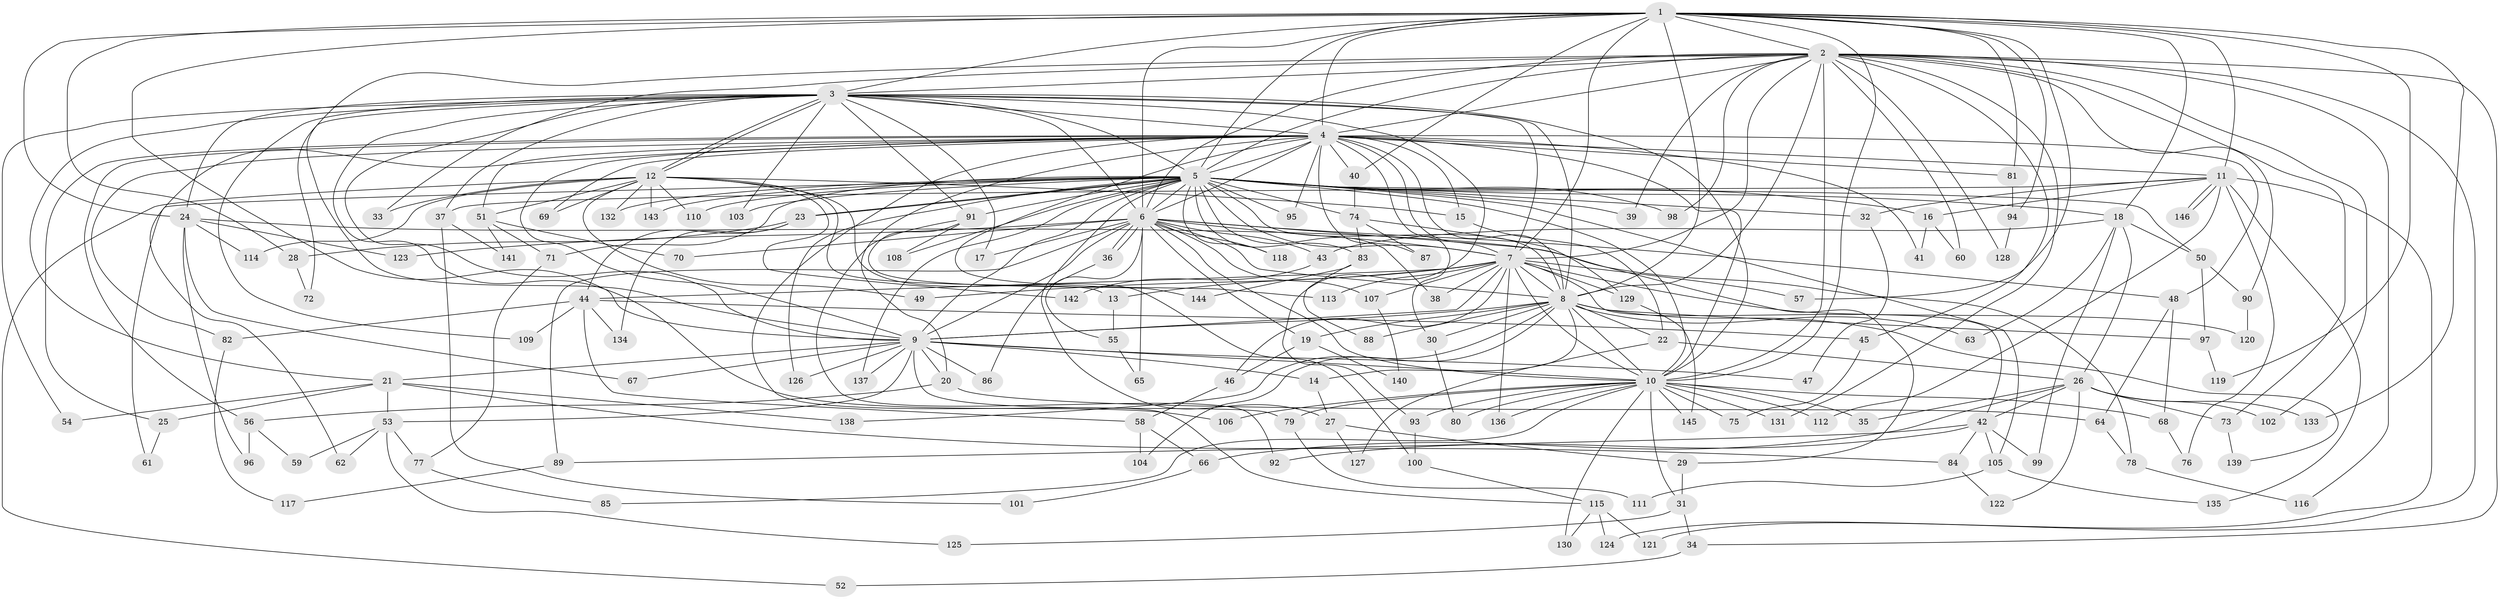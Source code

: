 // coarse degree distribution, {21: 0.0136986301369863, 12: 0.0136986301369863, 31: 0.0136986301369863, 20: 0.0136986301369863, 18: 0.0136986301369863, 19: 0.0136986301369863, 16: 0.0136986301369863, 11: 0.0410958904109589, 4: 0.0958904109589041, 14: 0.0136986301369863, 3: 0.1506849315068493, 6: 0.0273972602739726, 7: 0.0547945205479452, 8: 0.0410958904109589, 9: 0.0136986301369863, 2: 0.3835616438356164, 5: 0.0684931506849315, 1: 0.0136986301369863}
// Generated by graph-tools (version 1.1) at 2025/49/03/04/25 22:49:57]
// undirected, 146 vertices, 317 edges
graph export_dot {
  node [color=gray90,style=filled];
  1;
  2;
  3;
  4;
  5;
  6;
  7;
  8;
  9;
  10;
  11;
  12;
  13;
  14;
  15;
  16;
  17;
  18;
  19;
  20;
  21;
  22;
  23;
  24;
  25;
  26;
  27;
  28;
  29;
  30;
  31;
  32;
  33;
  34;
  35;
  36;
  37;
  38;
  39;
  40;
  41;
  42;
  43;
  44;
  45;
  46;
  47;
  48;
  49;
  50;
  51;
  52;
  53;
  54;
  55;
  56;
  57;
  58;
  59;
  60;
  61;
  62;
  63;
  64;
  65;
  66;
  67;
  68;
  69;
  70;
  71;
  72;
  73;
  74;
  75;
  76;
  77;
  78;
  79;
  80;
  81;
  82;
  83;
  84;
  85;
  86;
  87;
  88;
  89;
  90;
  91;
  92;
  93;
  94;
  95;
  96;
  97;
  98;
  99;
  100;
  101;
  102;
  103;
  104;
  105;
  106;
  107;
  108;
  109;
  110;
  111;
  112;
  113;
  114;
  115;
  116;
  117;
  118;
  119;
  120;
  121;
  122;
  123;
  124;
  125;
  126;
  127;
  128;
  129;
  130;
  131;
  132;
  133;
  134;
  135;
  136;
  137;
  138;
  139;
  140;
  141;
  142;
  143;
  144;
  145;
  146;
  1 -- 2;
  1 -- 3;
  1 -- 4;
  1 -- 5;
  1 -- 6;
  1 -- 7;
  1 -- 8;
  1 -- 9;
  1 -- 10;
  1 -- 11;
  1 -- 18;
  1 -- 24;
  1 -- 28;
  1 -- 40;
  1 -- 57;
  1 -- 81;
  1 -- 94;
  1 -- 119;
  1 -- 133;
  2 -- 3;
  2 -- 4;
  2 -- 5;
  2 -- 6;
  2 -- 7;
  2 -- 8;
  2 -- 9;
  2 -- 10;
  2 -- 33;
  2 -- 34;
  2 -- 39;
  2 -- 45;
  2 -- 60;
  2 -- 73;
  2 -- 90;
  2 -- 98;
  2 -- 102;
  2 -- 116;
  2 -- 121;
  2 -- 128;
  2 -- 131;
  3 -- 4;
  3 -- 5;
  3 -- 6;
  3 -- 7;
  3 -- 8;
  3 -- 9;
  3 -- 10;
  3 -- 12;
  3 -- 12;
  3 -- 17;
  3 -- 21;
  3 -- 24;
  3 -- 37;
  3 -- 54;
  3 -- 72;
  3 -- 91;
  3 -- 93;
  3 -- 103;
  3 -- 106;
  3 -- 109;
  4 -- 5;
  4 -- 6;
  4 -- 7;
  4 -- 8;
  4 -- 9;
  4 -- 10;
  4 -- 11;
  4 -- 15;
  4 -- 20;
  4 -- 25;
  4 -- 30;
  4 -- 40;
  4 -- 41;
  4 -- 48;
  4 -- 51;
  4 -- 56;
  4 -- 62;
  4 -- 69;
  4 -- 81;
  4 -- 82;
  4 -- 87;
  4 -- 95;
  4 -- 113;
  4 -- 115;
  5 -- 6;
  5 -- 7;
  5 -- 8;
  5 -- 9;
  5 -- 10;
  5 -- 16;
  5 -- 18;
  5 -- 23;
  5 -- 23;
  5 -- 27;
  5 -- 32;
  5 -- 38;
  5 -- 39;
  5 -- 50;
  5 -- 61;
  5 -- 71;
  5 -- 74;
  5 -- 83;
  5 -- 91;
  5 -- 95;
  5 -- 98;
  5 -- 103;
  5 -- 105;
  5 -- 108;
  5 -- 110;
  5 -- 118;
  5 -- 126;
  5 -- 132;
  5 -- 137;
  5 -- 143;
  6 -- 7;
  6 -- 8;
  6 -- 9;
  6 -- 10;
  6 -- 17;
  6 -- 19;
  6 -- 29;
  6 -- 36;
  6 -- 36;
  6 -- 43;
  6 -- 48;
  6 -- 55;
  6 -- 65;
  6 -- 70;
  6 -- 89;
  6 -- 107;
  6 -- 118;
  6 -- 123;
  7 -- 8;
  7 -- 9;
  7 -- 10;
  7 -- 13;
  7 -- 38;
  7 -- 42;
  7 -- 44;
  7 -- 46;
  7 -- 49;
  7 -- 57;
  7 -- 107;
  7 -- 113;
  7 -- 120;
  7 -- 129;
  7 -- 136;
  8 -- 9;
  8 -- 10;
  8 -- 14;
  8 -- 19;
  8 -- 22;
  8 -- 30;
  8 -- 63;
  8 -- 88;
  8 -- 97;
  8 -- 104;
  8 -- 138;
  8 -- 139;
  9 -- 10;
  9 -- 14;
  9 -- 20;
  9 -- 21;
  9 -- 47;
  9 -- 53;
  9 -- 67;
  9 -- 79;
  9 -- 86;
  9 -- 126;
  9 -- 137;
  10 -- 31;
  10 -- 35;
  10 -- 68;
  10 -- 75;
  10 -- 79;
  10 -- 80;
  10 -- 85;
  10 -- 93;
  10 -- 106;
  10 -- 112;
  10 -- 130;
  10 -- 131;
  10 -- 136;
  10 -- 145;
  11 -- 16;
  11 -- 32;
  11 -- 37;
  11 -- 76;
  11 -- 112;
  11 -- 124;
  11 -- 135;
  11 -- 146;
  11 -- 146;
  12 -- 13;
  12 -- 15;
  12 -- 33;
  12 -- 49;
  12 -- 51;
  12 -- 52;
  12 -- 69;
  12 -- 100;
  12 -- 110;
  12 -- 114;
  12 -- 132;
  12 -- 142;
  12 -- 143;
  13 -- 55;
  14 -- 27;
  15 -- 22;
  16 -- 41;
  16 -- 60;
  18 -- 26;
  18 -- 43;
  18 -- 50;
  18 -- 63;
  18 -- 99;
  19 -- 46;
  19 -- 140;
  20 -- 56;
  20 -- 64;
  21 -- 25;
  21 -- 53;
  21 -- 54;
  21 -- 84;
  21 -- 138;
  22 -- 26;
  22 -- 127;
  23 -- 28;
  23 -- 44;
  23 -- 134;
  24 -- 67;
  24 -- 78;
  24 -- 96;
  24 -- 114;
  24 -- 123;
  25 -- 61;
  26 -- 35;
  26 -- 42;
  26 -- 66;
  26 -- 73;
  26 -- 102;
  26 -- 122;
  26 -- 133;
  27 -- 29;
  27 -- 127;
  28 -- 72;
  29 -- 31;
  30 -- 80;
  31 -- 34;
  31 -- 125;
  32 -- 47;
  34 -- 52;
  36 -- 86;
  37 -- 101;
  37 -- 141;
  40 -- 74;
  42 -- 84;
  42 -- 89;
  42 -- 92;
  42 -- 99;
  42 -- 105;
  43 -- 142;
  44 -- 45;
  44 -- 58;
  44 -- 82;
  44 -- 109;
  44 -- 134;
  45 -- 75;
  46 -- 58;
  48 -- 64;
  48 -- 68;
  50 -- 90;
  50 -- 97;
  51 -- 70;
  51 -- 71;
  51 -- 141;
  53 -- 59;
  53 -- 62;
  53 -- 77;
  53 -- 125;
  55 -- 65;
  56 -- 59;
  56 -- 96;
  58 -- 66;
  58 -- 104;
  64 -- 78;
  66 -- 101;
  68 -- 76;
  71 -- 77;
  73 -- 139;
  74 -- 83;
  74 -- 87;
  74 -- 129;
  77 -- 85;
  78 -- 116;
  79 -- 111;
  81 -- 94;
  82 -- 117;
  83 -- 88;
  83 -- 144;
  84 -- 122;
  89 -- 117;
  90 -- 120;
  91 -- 92;
  91 -- 108;
  91 -- 144;
  93 -- 100;
  94 -- 128;
  97 -- 119;
  100 -- 115;
  105 -- 111;
  105 -- 135;
  107 -- 140;
  115 -- 121;
  115 -- 124;
  115 -- 130;
  129 -- 145;
}
